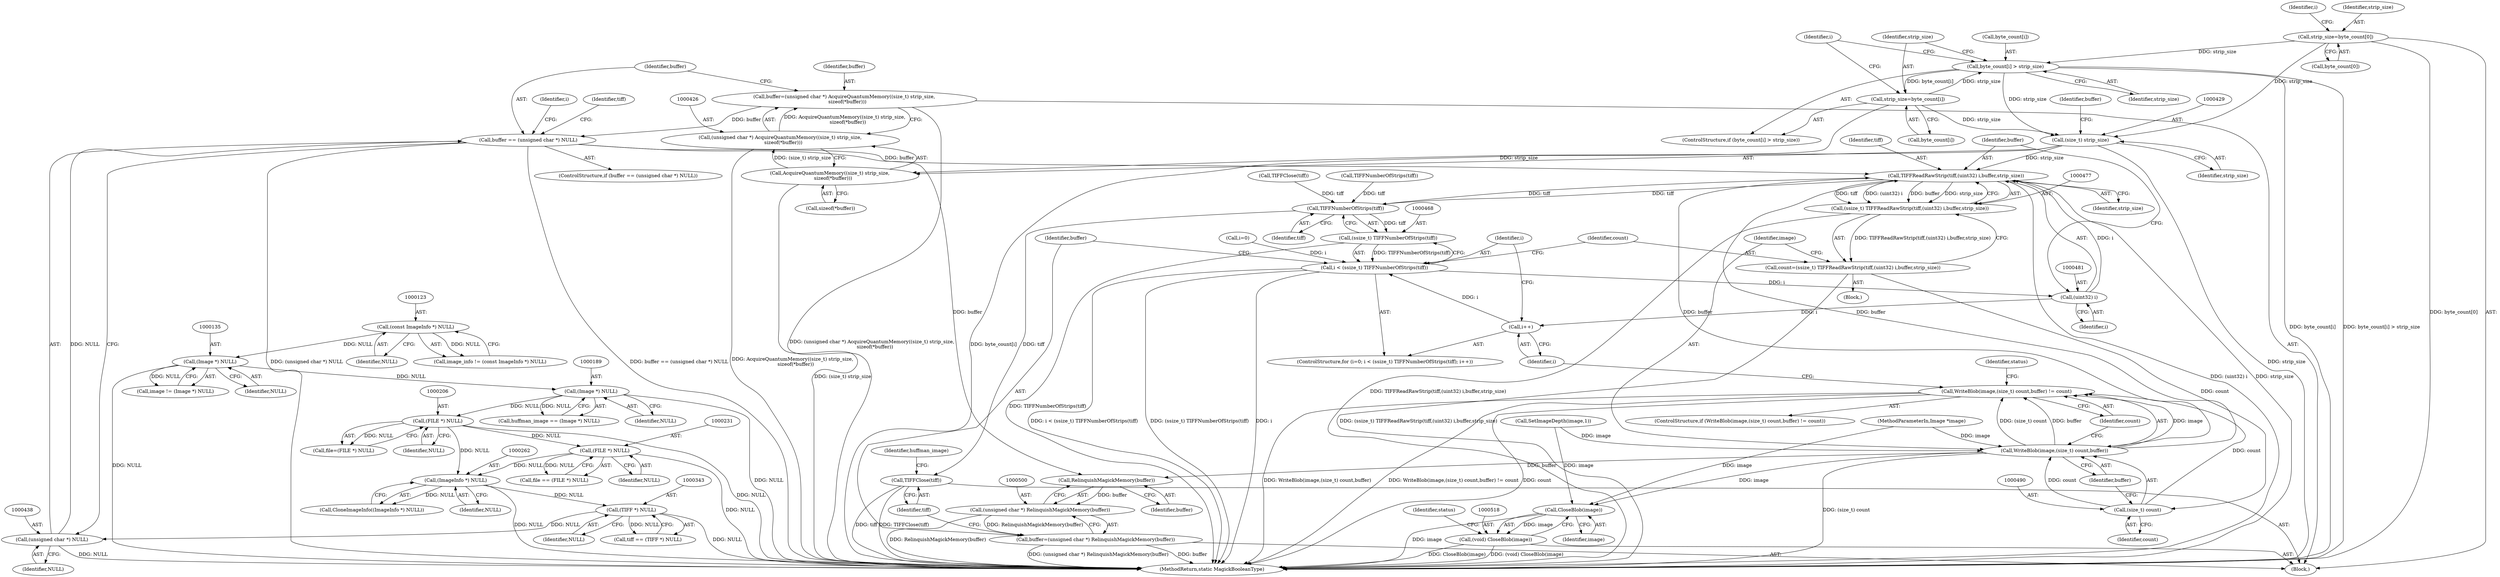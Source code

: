 digraph "0_ImageMagick_10b3823a7619ed22d42764733eb052c4159bc8c1_3@pointer" {
"1000435" [label="(Call,buffer == (unsigned char *) NULL)"];
"1000423" [label="(Call,buffer=(unsigned char *) AcquireQuantumMemory((size_t) strip_size,\n    sizeof(*buffer)))"];
"1000425" [label="(Call,(unsigned char *) AcquireQuantumMemory((size_t) strip_size,\n    sizeof(*buffer)))"];
"1000427" [label="(Call,AcquireQuantumMemory((size_t) strip_size,\n    sizeof(*buffer)))"];
"1000428" [label="(Call,(size_t) strip_size)"];
"1000395" [label="(Call,strip_size=byte_count[0])"];
"1000413" [label="(Call,byte_count[i] > strip_size)"];
"1000418" [label="(Call,strip_size=byte_count[i])"];
"1000437" [label="(Call,(unsigned char *) NULL)"];
"1000342" [label="(Call,(TIFF *) NULL)"];
"1000261" [label="(Call,(ImageInfo *) NULL)"];
"1000205" [label="(Call,(FILE *) NULL)"];
"1000188" [label="(Call,(Image *) NULL)"];
"1000134" [label="(Call,(Image *) NULL)"];
"1000122" [label="(Call,(const ImageInfo *) NULL)"];
"1000230" [label="(Call,(FILE *) NULL)"];
"1000478" [label="(Call,TIFFReadRawStrip(tiff,(uint32) i,buffer,strip_size))"];
"1000469" [label="(Call,TIFFNumberOfStrips(tiff))"];
"1000467" [label="(Call,(ssize_t) TIFFNumberOfStrips(tiff))"];
"1000465" [label="(Call,i < (ssize_t) TIFFNumberOfStrips(tiff))"];
"1000480" [label="(Call,(uint32) i)"];
"1000471" [label="(Call,i++)"];
"1000503" [label="(Call,TIFFClose(tiff))"];
"1000476" [label="(Call,(ssize_t) TIFFReadRawStrip(tiff,(uint32) i,buffer,strip_size))"];
"1000474" [label="(Call,count=(ssize_t) TIFFReadRawStrip(tiff,(uint32) i,buffer,strip_size))"];
"1000489" [label="(Call,(size_t) count)"];
"1000487" [label="(Call,WriteBlob(image,(size_t) count,buffer))"];
"1000486" [label="(Call,WriteBlob(image,(size_t) count,buffer) != count)"];
"1000501" [label="(Call,RelinquishMagickMemory(buffer))"];
"1000499" [label="(Call,(unsigned char *) RelinquishMagickMemory(buffer))"];
"1000497" [label="(Call,buffer=(unsigned char *) RelinquishMagickMemory(buffer))"];
"1000519" [label="(Call,CloseBlob(image))"];
"1000517" [label="(Call,(void) CloseBlob(image))"];
"1000519" [label="(Call,CloseBlob(image))"];
"1000482" [label="(Identifier,i)"];
"1000274" [label="(Call,SetImageDepth(image,1))"];
"1000340" [label="(Call,tiff == (TIFF *) NULL)"];
"1000469" [label="(Call,TIFFNumberOfStrips(tiff))"];
"1000120" [label="(Call,image_info != (const ImageInfo *) NULL)"];
"1000402" [label="(Identifier,i)"];
"1000475" [label="(Identifier,count)"];
"1000506" [label="(Identifier,huffman_image)"];
"1000207" [label="(Identifier,NULL)"];
"1000230" [label="(Call,(FILE *) NULL)"];
"1000487" [label="(Call,WriteBlob(image,(size_t) count,buffer))"];
"1000495" [label="(Identifier,status)"];
"1000485" [label="(ControlStructure,if (WriteBlob(image,(size_t) count,buffer) != count))"];
"1000470" [label="(Identifier,tiff)"];
"1000492" [label="(Identifier,buffer)"];
"1000134" [label="(Call,(Image *) NULL)"];
"1000491" [label="(Identifier,count)"];
"1000122" [label="(Call,(const ImageInfo *) NULL)"];
"1000436" [label="(Identifier,buffer)"];
"1000517" [label="(Call,(void) CloseBlob(image))"];
"1000188" [label="(Call,(Image *) NULL)"];
"1000433" [label="(Identifier,buffer)"];
"1000418" [label="(Call,strip_size=byte_count[i])"];
"1000479" [label="(Identifier,tiff)"];
"1000466" [label="(Identifier,i)"];
"1000437" [label="(Call,(unsigned char *) NULL)"];
"1000504" [label="(Identifier,tiff)"];
"1000502" [label="(Identifier,buffer)"];
"1000461" [label="(ControlStructure,for (i=0; i < (ssize_t) TIFFNumberOfStrips(tiff); i++))"];
"1000232" [label="(Identifier,NULL)"];
"1000435" [label="(Call,buffer == (unsigned char *) NULL)"];
"1000478" [label="(Call,TIFFReadRawStrip(tiff,(uint32) i,buffer,strip_size))"];
"1000136" [label="(Identifier,NULL)"];
"1000498" [label="(Identifier,buffer)"];
"1000205" [label="(Call,(FILE *) NULL)"];
"1000413" [label="(Call,byte_count[i] > strip_size)"];
"1000428" [label="(Call,(size_t) strip_size)"];
"1000483" [label="(Identifier,buffer)"];
"1000434" [label="(ControlStructure,if (buffer == (unsigned char *) NULL))"];
"1000493" [label="(Identifier,count)"];
"1000344" [label="(Identifier,NULL)"];
"1000499" [label="(Call,(unsigned char *) RelinquishMagickMemory(buffer))"];
"1000430" [label="(Identifier,strip_size)"];
"1000474" [label="(Call,count=(ssize_t) TIFFReadRawStrip(tiff,(uint32) i,buffer,strip_size))"];
"1000132" [label="(Call,image != (Image *) NULL)"];
"1000105" [label="(MethodParameterIn,Image *image)"];
"1000417" [label="(Identifier,strip_size)"];
"1000488" [label="(Identifier,image)"];
"1000497" [label="(Call,buffer=(unsigned char *) RelinquishMagickMemory(buffer))"];
"1000463" [label="(Identifier,i)"];
"1000439" [label="(Identifier,NULL)"];
"1000395" [label="(Call,strip_size=byte_count[0])"];
"1000106" [label="(Block,)"];
"1000486" [label="(Call,WriteBlob(image,(size_t) count,buffer) != count)"];
"1000425" [label="(Call,(unsigned char *) AcquireQuantumMemory((size_t) strip_size,\n    sizeof(*buffer)))"];
"1000396" [label="(Identifier,strip_size)"];
"1000431" [label="(Call,sizeof(*buffer))"];
"1000520" [label="(Identifier,image)"];
"1000190" [label="(Identifier,NULL)"];
"1000411" [label="(Identifier,i)"];
"1000186" [label="(Call,huffman_image == (Image *) NULL)"];
"1000342" [label="(Call,(TIFF *) NULL)"];
"1000408" [label="(Call,TIFFNumberOfStrips(tiff))"];
"1000419" [label="(Identifier,strip_size)"];
"1000263" [label="(Identifier,NULL)"];
"1000489" [label="(Call,(size_t) count)"];
"1000442" [label="(Identifier,tiff)"];
"1000501" [label="(Call,RelinquishMagickMemory(buffer))"];
"1000203" [label="(Call,file=(FILE *) NULL)"];
"1000423" [label="(Call,buffer=(unsigned char *) AcquireQuantumMemory((size_t) strip_size,\n    sizeof(*buffer)))"];
"1000397" [label="(Call,byte_count[0])"];
"1000462" [label="(Call,i=0)"];
"1000420" [label="(Call,byte_count[i])"];
"1000503" [label="(Call,TIFFClose(tiff))"];
"1000471" [label="(Call,i++)"];
"1000476" [label="(Call,(ssize_t) TIFFReadRawStrip(tiff,(uint32) i,buffer,strip_size))"];
"1000465" [label="(Call,i < (ssize_t) TIFFNumberOfStrips(tiff))"];
"1000124" [label="(Identifier,NULL)"];
"1000480" [label="(Call,(uint32) i)"];
"1000424" [label="(Identifier,buffer)"];
"1000427" [label="(Call,AcquireQuantumMemory((size_t) strip_size,\n    sizeof(*buffer)))"];
"1000260" [label="(Call,CloneImageInfo((ImageInfo *) NULL))"];
"1000522" [label="(Identifier,status)"];
"1000441" [label="(Call,TIFFClose(tiff))"];
"1000467" [label="(Call,(ssize_t) TIFFNumberOfStrips(tiff))"];
"1000228" [label="(Call,file == (FILE *) NULL)"];
"1000472" [label="(Identifier,i)"];
"1000414" [label="(Call,byte_count[i])"];
"1000261" [label="(Call,(ImageInfo *) NULL)"];
"1000523" [label="(MethodReturn,static MagickBooleanType)"];
"1000484" [label="(Identifier,strip_size)"];
"1000473" [label="(Block,)"];
"1000412" [label="(ControlStructure,if (byte_count[i] > strip_size))"];
"1000435" -> "1000434"  [label="AST: "];
"1000435" -> "1000437"  [label="CFG: "];
"1000436" -> "1000435"  [label="AST: "];
"1000437" -> "1000435"  [label="AST: "];
"1000442" -> "1000435"  [label="CFG: "];
"1000463" -> "1000435"  [label="CFG: "];
"1000435" -> "1000523"  [label="DDG: (unsigned char *) NULL"];
"1000435" -> "1000523"  [label="DDG: buffer == (unsigned char *) NULL"];
"1000423" -> "1000435"  [label="DDG: buffer"];
"1000437" -> "1000435"  [label="DDG: NULL"];
"1000435" -> "1000478"  [label="DDG: buffer"];
"1000435" -> "1000501"  [label="DDG: buffer"];
"1000423" -> "1000106"  [label="AST: "];
"1000423" -> "1000425"  [label="CFG: "];
"1000424" -> "1000423"  [label="AST: "];
"1000425" -> "1000423"  [label="AST: "];
"1000436" -> "1000423"  [label="CFG: "];
"1000423" -> "1000523"  [label="DDG: (unsigned char *) AcquireQuantumMemory((size_t) strip_size,\n    sizeof(*buffer))"];
"1000425" -> "1000423"  [label="DDG: AcquireQuantumMemory((size_t) strip_size,\n    sizeof(*buffer))"];
"1000425" -> "1000427"  [label="CFG: "];
"1000426" -> "1000425"  [label="AST: "];
"1000427" -> "1000425"  [label="AST: "];
"1000425" -> "1000523"  [label="DDG: AcquireQuantumMemory((size_t) strip_size,\n    sizeof(*buffer))"];
"1000427" -> "1000425"  [label="DDG: (size_t) strip_size"];
"1000427" -> "1000431"  [label="CFG: "];
"1000428" -> "1000427"  [label="AST: "];
"1000431" -> "1000427"  [label="AST: "];
"1000427" -> "1000523"  [label="DDG: (size_t) strip_size"];
"1000428" -> "1000427"  [label="DDG: strip_size"];
"1000428" -> "1000430"  [label="CFG: "];
"1000429" -> "1000428"  [label="AST: "];
"1000430" -> "1000428"  [label="AST: "];
"1000433" -> "1000428"  [label="CFG: "];
"1000428" -> "1000523"  [label="DDG: strip_size"];
"1000395" -> "1000428"  [label="DDG: strip_size"];
"1000413" -> "1000428"  [label="DDG: strip_size"];
"1000418" -> "1000428"  [label="DDG: strip_size"];
"1000428" -> "1000478"  [label="DDG: strip_size"];
"1000395" -> "1000106"  [label="AST: "];
"1000395" -> "1000397"  [label="CFG: "];
"1000396" -> "1000395"  [label="AST: "];
"1000397" -> "1000395"  [label="AST: "];
"1000402" -> "1000395"  [label="CFG: "];
"1000395" -> "1000523"  [label="DDG: byte_count[0]"];
"1000395" -> "1000413"  [label="DDG: strip_size"];
"1000413" -> "1000412"  [label="AST: "];
"1000413" -> "1000417"  [label="CFG: "];
"1000414" -> "1000413"  [label="AST: "];
"1000417" -> "1000413"  [label="AST: "];
"1000419" -> "1000413"  [label="CFG: "];
"1000411" -> "1000413"  [label="CFG: "];
"1000413" -> "1000523"  [label="DDG: byte_count[i]"];
"1000413" -> "1000523"  [label="DDG: byte_count[i] > strip_size"];
"1000418" -> "1000413"  [label="DDG: strip_size"];
"1000413" -> "1000418"  [label="DDG: byte_count[i]"];
"1000418" -> "1000412"  [label="AST: "];
"1000418" -> "1000420"  [label="CFG: "];
"1000419" -> "1000418"  [label="AST: "];
"1000420" -> "1000418"  [label="AST: "];
"1000411" -> "1000418"  [label="CFG: "];
"1000418" -> "1000523"  [label="DDG: byte_count[i]"];
"1000437" -> "1000439"  [label="CFG: "];
"1000438" -> "1000437"  [label="AST: "];
"1000439" -> "1000437"  [label="AST: "];
"1000437" -> "1000523"  [label="DDG: NULL"];
"1000342" -> "1000437"  [label="DDG: NULL"];
"1000342" -> "1000340"  [label="AST: "];
"1000342" -> "1000344"  [label="CFG: "];
"1000343" -> "1000342"  [label="AST: "];
"1000344" -> "1000342"  [label="AST: "];
"1000340" -> "1000342"  [label="CFG: "];
"1000342" -> "1000523"  [label="DDG: NULL"];
"1000342" -> "1000340"  [label="DDG: NULL"];
"1000261" -> "1000342"  [label="DDG: NULL"];
"1000261" -> "1000260"  [label="AST: "];
"1000261" -> "1000263"  [label="CFG: "];
"1000262" -> "1000261"  [label="AST: "];
"1000263" -> "1000261"  [label="AST: "];
"1000260" -> "1000261"  [label="CFG: "];
"1000261" -> "1000523"  [label="DDG: NULL"];
"1000261" -> "1000260"  [label="DDG: NULL"];
"1000205" -> "1000261"  [label="DDG: NULL"];
"1000230" -> "1000261"  [label="DDG: NULL"];
"1000205" -> "1000203"  [label="AST: "];
"1000205" -> "1000207"  [label="CFG: "];
"1000206" -> "1000205"  [label="AST: "];
"1000207" -> "1000205"  [label="AST: "];
"1000203" -> "1000205"  [label="CFG: "];
"1000205" -> "1000523"  [label="DDG: NULL"];
"1000205" -> "1000203"  [label="DDG: NULL"];
"1000188" -> "1000205"  [label="DDG: NULL"];
"1000205" -> "1000230"  [label="DDG: NULL"];
"1000188" -> "1000186"  [label="AST: "];
"1000188" -> "1000190"  [label="CFG: "];
"1000189" -> "1000188"  [label="AST: "];
"1000190" -> "1000188"  [label="AST: "];
"1000186" -> "1000188"  [label="CFG: "];
"1000188" -> "1000523"  [label="DDG: NULL"];
"1000188" -> "1000186"  [label="DDG: NULL"];
"1000134" -> "1000188"  [label="DDG: NULL"];
"1000134" -> "1000132"  [label="AST: "];
"1000134" -> "1000136"  [label="CFG: "];
"1000135" -> "1000134"  [label="AST: "];
"1000136" -> "1000134"  [label="AST: "];
"1000132" -> "1000134"  [label="CFG: "];
"1000134" -> "1000523"  [label="DDG: NULL"];
"1000134" -> "1000132"  [label="DDG: NULL"];
"1000122" -> "1000134"  [label="DDG: NULL"];
"1000122" -> "1000120"  [label="AST: "];
"1000122" -> "1000124"  [label="CFG: "];
"1000123" -> "1000122"  [label="AST: "];
"1000124" -> "1000122"  [label="AST: "];
"1000120" -> "1000122"  [label="CFG: "];
"1000122" -> "1000120"  [label="DDG: NULL"];
"1000230" -> "1000228"  [label="AST: "];
"1000230" -> "1000232"  [label="CFG: "];
"1000231" -> "1000230"  [label="AST: "];
"1000232" -> "1000230"  [label="AST: "];
"1000228" -> "1000230"  [label="CFG: "];
"1000230" -> "1000523"  [label="DDG: NULL"];
"1000230" -> "1000228"  [label="DDG: NULL"];
"1000478" -> "1000476"  [label="AST: "];
"1000478" -> "1000484"  [label="CFG: "];
"1000479" -> "1000478"  [label="AST: "];
"1000480" -> "1000478"  [label="AST: "];
"1000483" -> "1000478"  [label="AST: "];
"1000484" -> "1000478"  [label="AST: "];
"1000476" -> "1000478"  [label="CFG: "];
"1000478" -> "1000523"  [label="DDG: (uint32) i"];
"1000478" -> "1000523"  [label="DDG: strip_size"];
"1000478" -> "1000469"  [label="DDG: tiff"];
"1000478" -> "1000476"  [label="DDG: tiff"];
"1000478" -> "1000476"  [label="DDG: (uint32) i"];
"1000478" -> "1000476"  [label="DDG: buffer"];
"1000478" -> "1000476"  [label="DDG: strip_size"];
"1000469" -> "1000478"  [label="DDG: tiff"];
"1000480" -> "1000478"  [label="DDG: i"];
"1000487" -> "1000478"  [label="DDG: buffer"];
"1000478" -> "1000487"  [label="DDG: buffer"];
"1000469" -> "1000467"  [label="AST: "];
"1000469" -> "1000470"  [label="CFG: "];
"1000470" -> "1000469"  [label="AST: "];
"1000467" -> "1000469"  [label="CFG: "];
"1000469" -> "1000467"  [label="DDG: tiff"];
"1000441" -> "1000469"  [label="DDG: tiff"];
"1000408" -> "1000469"  [label="DDG: tiff"];
"1000469" -> "1000503"  [label="DDG: tiff"];
"1000467" -> "1000465"  [label="AST: "];
"1000468" -> "1000467"  [label="AST: "];
"1000465" -> "1000467"  [label="CFG: "];
"1000467" -> "1000523"  [label="DDG: TIFFNumberOfStrips(tiff)"];
"1000467" -> "1000465"  [label="DDG: TIFFNumberOfStrips(tiff)"];
"1000465" -> "1000461"  [label="AST: "];
"1000466" -> "1000465"  [label="AST: "];
"1000475" -> "1000465"  [label="CFG: "];
"1000498" -> "1000465"  [label="CFG: "];
"1000465" -> "1000523"  [label="DDG: i < (ssize_t) TIFFNumberOfStrips(tiff)"];
"1000465" -> "1000523"  [label="DDG: (ssize_t) TIFFNumberOfStrips(tiff)"];
"1000465" -> "1000523"  [label="DDG: i"];
"1000471" -> "1000465"  [label="DDG: i"];
"1000462" -> "1000465"  [label="DDG: i"];
"1000465" -> "1000480"  [label="DDG: i"];
"1000480" -> "1000482"  [label="CFG: "];
"1000481" -> "1000480"  [label="AST: "];
"1000482" -> "1000480"  [label="AST: "];
"1000483" -> "1000480"  [label="CFG: "];
"1000480" -> "1000471"  [label="DDG: i"];
"1000471" -> "1000461"  [label="AST: "];
"1000471" -> "1000472"  [label="CFG: "];
"1000472" -> "1000471"  [label="AST: "];
"1000466" -> "1000471"  [label="CFG: "];
"1000503" -> "1000106"  [label="AST: "];
"1000503" -> "1000504"  [label="CFG: "];
"1000504" -> "1000503"  [label="AST: "];
"1000506" -> "1000503"  [label="CFG: "];
"1000503" -> "1000523"  [label="DDG: TIFFClose(tiff)"];
"1000503" -> "1000523"  [label="DDG: tiff"];
"1000476" -> "1000474"  [label="AST: "];
"1000477" -> "1000476"  [label="AST: "];
"1000474" -> "1000476"  [label="CFG: "];
"1000476" -> "1000523"  [label="DDG: TIFFReadRawStrip(tiff,(uint32) i,buffer,strip_size)"];
"1000476" -> "1000474"  [label="DDG: TIFFReadRawStrip(tiff,(uint32) i,buffer,strip_size)"];
"1000474" -> "1000473"  [label="AST: "];
"1000475" -> "1000474"  [label="AST: "];
"1000488" -> "1000474"  [label="CFG: "];
"1000474" -> "1000523"  [label="DDG: (ssize_t) TIFFReadRawStrip(tiff,(uint32) i,buffer,strip_size)"];
"1000474" -> "1000489"  [label="DDG: count"];
"1000489" -> "1000487"  [label="AST: "];
"1000489" -> "1000491"  [label="CFG: "];
"1000490" -> "1000489"  [label="AST: "];
"1000491" -> "1000489"  [label="AST: "];
"1000492" -> "1000489"  [label="CFG: "];
"1000489" -> "1000487"  [label="DDG: count"];
"1000489" -> "1000486"  [label="DDG: count"];
"1000487" -> "1000486"  [label="AST: "];
"1000487" -> "1000492"  [label="CFG: "];
"1000488" -> "1000487"  [label="AST: "];
"1000492" -> "1000487"  [label="AST: "];
"1000493" -> "1000487"  [label="CFG: "];
"1000487" -> "1000523"  [label="DDG: (size_t) count"];
"1000487" -> "1000486"  [label="DDG: image"];
"1000487" -> "1000486"  [label="DDG: (size_t) count"];
"1000487" -> "1000486"  [label="DDG: buffer"];
"1000274" -> "1000487"  [label="DDG: image"];
"1000105" -> "1000487"  [label="DDG: image"];
"1000487" -> "1000501"  [label="DDG: buffer"];
"1000487" -> "1000519"  [label="DDG: image"];
"1000486" -> "1000485"  [label="AST: "];
"1000486" -> "1000493"  [label="CFG: "];
"1000493" -> "1000486"  [label="AST: "];
"1000495" -> "1000486"  [label="CFG: "];
"1000472" -> "1000486"  [label="CFG: "];
"1000486" -> "1000523"  [label="DDG: WriteBlob(image,(size_t) count,buffer) != count"];
"1000486" -> "1000523"  [label="DDG: count"];
"1000486" -> "1000523"  [label="DDG: WriteBlob(image,(size_t) count,buffer)"];
"1000501" -> "1000499"  [label="AST: "];
"1000501" -> "1000502"  [label="CFG: "];
"1000502" -> "1000501"  [label="AST: "];
"1000499" -> "1000501"  [label="CFG: "];
"1000501" -> "1000499"  [label="DDG: buffer"];
"1000499" -> "1000497"  [label="AST: "];
"1000500" -> "1000499"  [label="AST: "];
"1000497" -> "1000499"  [label="CFG: "];
"1000499" -> "1000523"  [label="DDG: RelinquishMagickMemory(buffer)"];
"1000499" -> "1000497"  [label="DDG: RelinquishMagickMemory(buffer)"];
"1000497" -> "1000106"  [label="AST: "];
"1000498" -> "1000497"  [label="AST: "];
"1000504" -> "1000497"  [label="CFG: "];
"1000497" -> "1000523"  [label="DDG: buffer"];
"1000497" -> "1000523"  [label="DDG: (unsigned char *) RelinquishMagickMemory(buffer)"];
"1000519" -> "1000517"  [label="AST: "];
"1000519" -> "1000520"  [label="CFG: "];
"1000520" -> "1000519"  [label="AST: "];
"1000517" -> "1000519"  [label="CFG: "];
"1000519" -> "1000523"  [label="DDG: image"];
"1000519" -> "1000517"  [label="DDG: image"];
"1000274" -> "1000519"  [label="DDG: image"];
"1000105" -> "1000519"  [label="DDG: image"];
"1000517" -> "1000106"  [label="AST: "];
"1000518" -> "1000517"  [label="AST: "];
"1000522" -> "1000517"  [label="CFG: "];
"1000517" -> "1000523"  [label="DDG: CloseBlob(image)"];
"1000517" -> "1000523"  [label="DDG: (void) CloseBlob(image)"];
}
